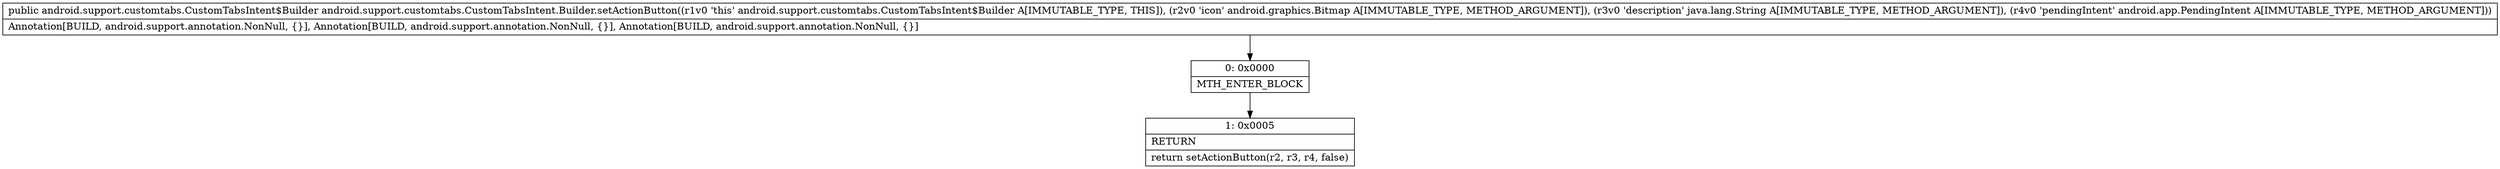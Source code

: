 digraph "CFG forandroid.support.customtabs.CustomTabsIntent.Builder.setActionButton(Landroid\/graphics\/Bitmap;Ljava\/lang\/String;Landroid\/app\/PendingIntent;)Landroid\/support\/customtabs\/CustomTabsIntent$Builder;" {
Node_0 [shape=record,label="{0\:\ 0x0000|MTH_ENTER_BLOCK\l}"];
Node_1 [shape=record,label="{1\:\ 0x0005|RETURN\l|return setActionButton(r2, r3, r4, false)\l}"];
MethodNode[shape=record,label="{public android.support.customtabs.CustomTabsIntent$Builder android.support.customtabs.CustomTabsIntent.Builder.setActionButton((r1v0 'this' android.support.customtabs.CustomTabsIntent$Builder A[IMMUTABLE_TYPE, THIS]), (r2v0 'icon' android.graphics.Bitmap A[IMMUTABLE_TYPE, METHOD_ARGUMENT]), (r3v0 'description' java.lang.String A[IMMUTABLE_TYPE, METHOD_ARGUMENT]), (r4v0 'pendingIntent' android.app.PendingIntent A[IMMUTABLE_TYPE, METHOD_ARGUMENT]))  | Annotation[BUILD, android.support.annotation.NonNull, \{\}], Annotation[BUILD, android.support.annotation.NonNull, \{\}], Annotation[BUILD, android.support.annotation.NonNull, \{\}]\l}"];
MethodNode -> Node_0;
Node_0 -> Node_1;
}

